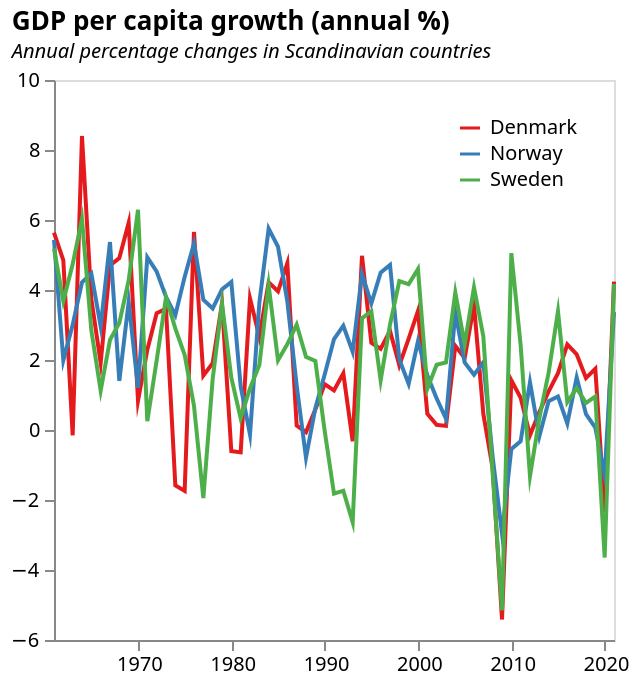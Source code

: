 {
  "$schema": "https://vega.github.io/schema/vega-lite/v5.json",
  "title": {
    "text": "GDP per capita growth (annual %)",
    "subtitle": "Annual percentage changes in Scandinavian countries",
    "subtitleFontStyle": "italic",
    "subtitleFontSize": 10,
    "anchor": "start",
    "color": "black"
  },
  "data": {
    "values": [
      {
        "Country Name": "Denmark",
        "Indicator Name": "GDP per capita growth (annual %)",
        "Year": "1961",
        "GDP growth (annual %)": 5.638743553
      },
      {
        "Country Name": "Denmark",
        "Indicator Name": "GDP per capita growth (annual %)",
        "Year": "1962",
        "GDP growth (annual %)": 4.847446966
      },
      {
        "Country Name": "Denmark",
        "Indicator Name": "GDP per capita growth (annual %)",
        "Year": "1963",
        "GDP growth (annual %)": -0.152610055
      },
      {
        "Country Name": "Denmark",
        "Indicator Name": "GDP per capita growth (annual %)",
        "Year": "1964",
        "GDP growth (annual %)": 8.400119265
      },
      {
        "Country Name": "Denmark",
        "Indicator Name": "GDP per capita growth (annual %)",
        "Year": "1965",
        "GDP growth (annual %)": 3.743684868
      },
      {
        "Country Name": "Denmark",
        "Indicator Name": "GDP per capita growth (annual %)",
        "Year": "1966",
        "GDP growth (annual %)": 1.919198017
      },
      {
        "Country Name": "Denmark",
        "Indicator Name": "GDP per capita growth (annual %)",
        "Year": "1967",
        "GDP growth (annual %)": 4.70161895
      },
      {
        "Country Name": "Denmark",
        "Indicator Name": "GDP per capita growth (annual %)",
        "Year": "1968",
        "GDP growth (annual %)": 4.912387623
      },
      {
        "Country Name": "Denmark",
        "Indicator Name": "GDP per capita growth (annual %)",
        "Year": "1969",
        "GDP growth (annual %)": 5.921884888
      },
      {
        "Country Name": "Denmark",
        "Indicator Name": "GDP per capita growth (annual %)",
        "Year": "1970",
        "GDP growth (annual %)": 0.836281146
      },
      {
        "Country Name": "Denmark",
        "Indicator Name": "GDP per capita growth (annual %)",
        "Year": "1971",
        "GDP growth (annual %)": 2.291699419
      },
      {
        "Country Name": "Denmark",
        "Indicator Name": "GDP per capita growth (annual %)",
        "Year": "1972",
        "GDP growth (annual %)": 3.336615093
      },
      {
        "Country Name": "Denmark",
        "Indicator Name": "GDP per capita growth (annual %)",
        "Year": "1973",
        "GDP growth (annual %)": 3.465614309
      },
      {
        "Country Name": "Denmark",
        "Indicator Name": "GDP per capita growth (annual %)",
        "Year": "1974",
        "GDP growth (annual %)": -1.581692398
      },
      {
        "Country Name": "Denmark",
        "Indicator Name": "GDP per capita growth (annual %)",
        "Year": "1975",
        "GDP growth (annual %)": -1.74030563
      },
      {
        "Country Name": "Denmark",
        "Indicator Name": "GDP per capita growth (annual %)",
        "Year": "1976",
        "GDP growth (annual %)": 5.658698172
      },
      {
        "Country Name": "Denmark",
        "Indicator Name": "GDP per capita growth (annual %)",
        "Year": "1977",
        "GDP growth (annual %)": 1.553514127
      },
      {
        "Country Name": "Denmark",
        "Indicator Name": "GDP per capita growth (annual %)",
        "Year": "1978",
        "GDP growth (annual %)": 1.909290198
      },
      {
        "Country Name": "Denmark",
        "Indicator Name": "GDP per capita growth (annual %)",
        "Year": "1979",
        "GDP growth (annual %)": 3.614290364
      },
      {
        "Country Name": "Denmark",
        "Indicator Name": "GDP per capita growth (annual %)",
        "Year": "1980",
        "GDP growth (annual %)": -0.603929078
      },
      {
        "Country Name": "Denmark",
        "Indicator Name": "GDP per capita growth (annual %)",
        "Year": "1981",
        "GDP growth (annual %)": -0.63790415
      },
      {
        "Country Name": "Denmark",
        "Indicator Name": "GDP per capita growth (annual %)",
        "Year": "1982",
        "GDP growth (annual %)": 3.760789428
      },
      {
        "Country Name": "Denmark",
        "Indicator Name": "GDP per capita growth (annual %)",
        "Year": "1983",
        "GDP growth (annual %)": 2.666544948
      },
      {
        "Country Name": "Denmark",
        "Indicator Name": "GDP per capita growth (annual %)",
        "Year": "1984",
        "GDP growth (annual %)": 4.220711027
      },
      {
        "Country Name": "Denmark",
        "Indicator Name": "GDP per capita growth (annual %)",
        "Year": "1985",
        "GDP growth (annual %)": 3.96161087
      },
      {
        "Country Name": "Denmark",
        "Indicator Name": "GDP per capita growth (annual %)",
        "Year": "1986",
        "GDP growth (annual %)": 4.763986084
      },
      {
        "Country Name": "Denmark",
        "Indicator Name": "GDP per capita growth (annual %)",
        "Year": "1987",
        "GDP growth (annual %)": 0.127360299
      },
      {
        "Country Name": "Denmark",
        "Indicator Name": "GDP per capita growth (annual %)",
        "Year": "1988",
        "GDP growth (annual %)": -0.062176179
      },
      {
        "Country Name": "Denmark",
        "Indicator Name": "GDP per capita growth (annual %)",
        "Year": "1989",
        "GDP growth (annual %)": 0.584830839
      },
      {
        "Country Name": "Denmark",
        "Indicator Name": "GDP per capita growth (annual %)",
        "Year": "1990",
        "GDP growth (annual %)": 1.310525163
      },
      {
        "Country Name": "Denmark",
        "Indicator Name": "GDP per capita growth (annual %)",
        "Year": "1991",
        "GDP growth (annual %)": 1.130840198
      },
      {
        "Country Name": "Denmark",
        "Indicator Name": "GDP per capita growth (annual %)",
        "Year": "1992",
        "GDP growth (annual %)": 1.620420852
      },
      {
        "Country Name": "Denmark",
        "Indicator Name": "GDP per capita growth (annual %)",
        "Year": "1993",
        "GDP growth (annual %)": -0.32195993
      },
      {
        "Country Name": "Denmark",
        "Indicator Name": "GDP per capita growth (annual %)",
        "Year": "1994",
        "GDP growth (annual %)": 4.977347179
      },
      {
        "Country Name": "Denmark",
        "Indicator Name": "GDP per capita growth (annual %)",
        "Year": "1995",
        "GDP growth (annual %)": 2.492248169
      },
      {
        "Country Name": "Denmark",
        "Indicator Name": "GDP per capita growth (annual %)",
        "Year": "1996",
        "GDP growth (annual %)": 2.319405698
      },
      {
        "Country Name": "Denmark",
        "Indicator Name": "GDP per capita growth (annual %)",
        "Year": "1997",
        "GDP growth (annual %)": 2.832664465
      },
      {
        "Country Name": "Denmark",
        "Indicator Name": "GDP per capita growth (annual %)",
        "Year": "1998",
        "GDP growth (annual %)": 1.847613945
      },
      {
        "Country Name": "Denmark",
        "Indicator Name": "GDP per capita growth (annual %)",
        "Year": "1999",
        "GDP growth (annual %)": 2.60794426
      },
      {
        "Country Name": "Denmark",
        "Indicator Name": "GDP per capita growth (annual %)",
        "Year": "2000",
        "GDP growth (annual %)": 3.400684546
      },
      {
        "Country Name": "Denmark",
        "Indicator Name": "GDP per capita growth (annual %)",
        "Year": "2001",
        "GDP growth (annual %)": 0.462534295
      },
      {
        "Country Name": "Denmark",
        "Indicator Name": "GDP per capita growth (annual %)",
        "Year": "2002",
        "GDP growth (annual %)": 0.145880727
      },
      {
        "Country Name": "Denmark",
        "Indicator Name": "GDP per capita growth (annual %)",
        "Year": "2003",
        "GDP growth (annual %)": 0.117358167
      },
      {
        "Country Name": "Denmark",
        "Indicator Name": "GDP per capita growth (annual %)",
        "Year": "2004",
        "GDP growth (annual %)": 2.403233997
      },
      {
        "Country Name": "Denmark",
        "Indicator Name": "GDP per capita growth (annual %)",
        "Year": "2005",
        "GDP growth (annual %)": 2.055110516
      },
      {
        "Country Name": "Denmark",
        "Indicator Name": "GDP per capita growth (annual %)",
        "Year": "2006",
        "GDP growth (annual %)": 3.572063464
      },
      {
        "Country Name": "Denmark",
        "Indicator Name": "GDP per capita growth (annual %)",
        "Year": "2007",
        "GDP growth (annual %)": 0.462731494
      },
      {
        "Country Name": "Denmark",
        "Indicator Name": "GDP per capita growth (annual %)",
        "Year": "2008",
        "GDP growth (annual %)": -1.094842128
      },
      {
        "Country Name": "Denmark",
        "Indicator Name": "GDP per capita growth (annual %)",
        "Year": "2009",
        "GDP growth (annual %)": -5.414013999
      },
      {
        "Country Name": "Denmark",
        "Indicator Name": "GDP per capita growth (annual %)",
        "Year": "2010",
        "GDP growth (annual %)": 1.419486631
      },
      {
        "Country Name": "Denmark",
        "Indicator Name": "GDP per capita growth (annual %)",
        "Year": "2011",
        "GDP growth (annual %)": 0.920393685
      },
      {
        "Country Name": "Denmark",
        "Indicator Name": "GDP per capita growth (annual %)",
        "Year": "2012",
        "GDP growth (annual %)": -0.149916088
      },
      {
        "Country Name": "Denmark",
        "Indicator Name": "GDP per capita growth (annual %)",
        "Year": "2013",
        "GDP growth (annual %)": 0.513424428
      },
      {
        "Country Name": "Denmark",
        "Indicator Name": "GDP per capita growth (annual %)",
        "Year": "2014",
        "GDP growth (annual %)": 1.105433466
      },
      {
        "Country Name": "Denmark",
        "Indicator Name": "GDP per capita growth (annual %)",
        "Year": "2015",
        "GDP growth (annual %)": 1.622166258
      },
      {
        "Country Name": "Denmark",
        "Indicator Name": "GDP per capita growth (annual %)",
        "Year": "2016",
        "GDP growth (annual %)": 2.443368874
      },
      {
        "Country Name": "Denmark",
        "Indicator Name": "GDP per capita growth (annual %)",
        "Year": "2017",
        "GDP growth (annual %)": 2.162355113
      },
      {
        "Country Name": "Denmark",
        "Indicator Name": "GDP per capita growth (annual %)",
        "Year": "2018",
        "GDP growth (annual %)": 1.485085157
      },
      {
        "Country Name": "Denmark",
        "Indicator Name": "GDP per capita growth (annual %)",
        "Year": "2019",
        "GDP growth (annual %)": 1.749614095
      },
      {
        "Country Name": "Denmark",
        "Indicator Name": "GDP per capita growth (annual %)",
        "Year": "2020",
        "GDP growth (annual %)": -2.347336032
      },
      {
        "Country Name": "Denmark",
        "Indicator Name": "GDP per capita growth (annual %)",
        "Year": "2021",
        "GDP growth (annual %)": 4.240658413
      },
      {
        "Country Name": "Norway",
        "Indicator Name": "GDP per capita growth (annual %)",
        "Year": "1961",
        "GDP growth (annual %)": 5.432493155
      },
      {
        "Country Name": "Norway",
        "Indicator Name": "GDP per capita growth (annual %)",
        "Year": "1962",
        "GDP growth (annual %)": 1.991245519
      },
      {
        "Country Name": "Norway",
        "Indicator Name": "GDP per capita growth (annual %)",
        "Year": "1963",
        "GDP growth (annual %)": 3.003259317
      },
      {
        "Country Name": "Norway",
        "Indicator Name": "GDP per capita growth (annual %)",
        "Year": "1964",
        "GDP growth (annual %)": 4.219393699
      },
      {
        "Country Name": "Norway",
        "Indicator Name": "GDP per capita growth (annual %)",
        "Year": "1965",
        "GDP growth (annual %)": 4.470367905
      },
      {
        "Country Name": "Norway",
        "Indicator Name": "GDP per capita growth (annual %)",
        "Year": "1966",
        "GDP growth (annual %)": 2.961201558
      },
      {
        "Country Name": "Norway",
        "Indicator Name": "GDP per capita growth (annual %)",
        "Year": "1967",
        "GDP growth (annual %)": 5.370915608
      },
      {
        "Country Name": "Norway",
        "Indicator Name": "GDP per capita growth (annual %)",
        "Year": "1968",
        "GDP growth (annual %)": 1.403879661
      },
      {
        "Country Name": "Norway",
        "Indicator Name": "GDP per capita growth (annual %)",
        "Year": "1969",
        "GDP growth (annual %)": 3.656641879
      },
      {
        "Country Name": "Norway",
        "Indicator Name": "GDP per capita growth (annual %)",
        "Year": "1970",
        "GDP growth (annual %)": 1.205350007
      },
      {
        "Country Name": "Norway",
        "Indicator Name": "GDP per capita growth (annual %)",
        "Year": "1971",
        "GDP growth (annual %)": 4.933926362
      },
      {
        "Country Name": "Norway",
        "Indicator Name": "GDP per capita growth (annual %)",
        "Year": "1972",
        "GDP growth (annual %)": 4.528126807
      },
      {
        "Country Name": "Norway",
        "Indicator Name": "GDP per capita growth (annual %)",
        "Year": "1973",
        "GDP growth (annual %)": 3.804257512
      },
      {
        "Country Name": "Norway",
        "Indicator Name": "GDP per capita growth (annual %)",
        "Year": "1974",
        "GDP growth (annual %)": 3.28031994
      },
      {
        "Country Name": "Norway",
        "Indicator Name": "GDP per capita growth (annual %)",
        "Year": "1975",
        "GDP growth (annual %)": 4.374523921
      },
      {
        "Country Name": "Norway",
        "Indicator Name": "GDP per capita growth (annual %)",
        "Year": "1976",
        "GDP growth (annual %)": 5.330219758
      },
      {
        "Country Name": "Norway",
        "Indicator Name": "GDP per capita growth (annual %)",
        "Year": "1977",
        "GDP growth (annual %)": 3.721429201
      },
      {
        "Country Name": "Norway",
        "Indicator Name": "GDP per capita growth (annual %)",
        "Year": "1978",
        "GDP growth (annual %)": 3.473600767
      },
      {
        "Country Name": "Norway",
        "Indicator Name": "GDP per capita growth (annual %)",
        "Year": "1979",
        "GDP growth (annual %)": 4.017607859
      },
      {
        "Country Name": "Norway",
        "Indicator Name": "GDP per capita growth (annual %)",
        "Year": "1980",
        "GDP growth (annual %)": 4.229298865
      },
      {
        "Country Name": "Norway",
        "Indicator Name": "GDP per capita growth (annual %)",
        "Year": "1981",
        "GDP growth (annual %)": 1.249296097
      },
      {
        "Country Name": "Norway",
        "Indicator Name": "GDP per capita growth (annual %)",
        "Year": "1982",
        "GDP growth (annual %)": -0.13211298
      },
      {
        "Country Name": "Norway",
        "Indicator Name": "GDP per capita growth (annual %)",
        "Year": "1983",
        "GDP growth (annual %)": 3.629165276
      },
      {
        "Country Name": "Norway",
        "Indicator Name": "GDP per capita growth (annual %)",
        "Year": "1984",
        "GDP growth (annual %)": 5.753542344
      },
      {
        "Country Name": "Norway",
        "Indicator Name": "GDP per capita growth (annual %)",
        "Year": "1985",
        "GDP growth (annual %)": 5.237729582
      },
      {
        "Country Name": "Norway",
        "Indicator Name": "GDP per capita growth (annual %)",
        "Year": "1986",
        "GDP growth (annual %)": 3.671806783
      },
      {
        "Country Name": "Norway",
        "Indicator Name": "GDP per capita growth (annual %)",
        "Year": "1987",
        "GDP growth (annual %)": 1.278257279
      },
      {
        "Country Name": "Norway",
        "Indicator Name": "GDP per capita growth (annual %)",
        "Year": "1988",
        "GDP growth (annual %)": -0.79045592
      },
      {
        "Country Name": "Norway",
        "Indicator Name": "GDP per capita growth (annual %)",
        "Year": "1989",
        "GDP growth (annual %)": 0.622056009
      },
      {
        "Country Name": "Norway",
        "Indicator Name": "GDP per capita growth (annual %)",
        "Year": "1990",
        "GDP growth (annual %)": 1.582220916
      },
      {
        "Country Name": "Norway",
        "Indicator Name": "GDP per capita growth (annual %)",
        "Year": "1991",
        "GDP growth (annual %)": 2.594687444
      },
      {
        "Country Name": "Norway",
        "Indicator Name": "GDP per capita growth (annual %)",
        "Year": "1992",
        "GDP growth (annual %)": 2.978306474
      },
      {
        "Country Name": "Norway",
        "Indicator Name": "GDP per capita growth (annual %)",
        "Year": "1993",
        "GDP growth (annual %)": 2.234977116
      },
      {
        "Country Name": "Norway",
        "Indicator Name": "GDP per capita growth (annual %)",
        "Year": "1994",
        "GDP growth (annual %)": 4.458953888
      },
      {
        "Country Name": "Norway",
        "Indicator Name": "GDP per capita growth (annual %)",
        "Year": "1995",
        "GDP growth (annual %)": 3.616194623
      },
      {
        "Country Name": "Norway",
        "Indicator Name": "GDP per capita growth (annual %)",
        "Year": "1996",
        "GDP growth (annual %)": 4.496926706
      },
      {
        "Country Name": "Norway",
        "Indicator Name": "GDP per capita growth (annual %)",
        "Year": "1997",
        "GDP growth (annual %)": 4.715263835
      },
      {
        "Country Name": "Norway",
        "Indicator Name": "GDP per capita growth (annual %)",
        "Year": "1998",
        "GDP growth (annual %)": 2.015205256
      },
      {
        "Country Name": "Norway",
        "Indicator Name": "GDP per capita growth (annual %)",
        "Year": "1999",
        "GDP growth (annual %)": 1.316706803
      },
      {
        "Country Name": "Norway",
        "Indicator Name": "GDP per capita growth (annual %)",
        "Year": "2000",
        "GDP growth (annual %)": 2.537301756
      },
      {
        "Country Name": "Norway",
        "Indicator Name": "GDP per capita growth (annual %)",
        "Year": "2001",
        "GDP growth (annual %)": 1.559548852
      },
      {
        "Country Name": "Norway",
        "Indicator Name": "GDP per capita growth (annual %)",
        "Year": "2002",
        "GDP growth (annual %)": 0.900636375
      },
      {
        "Country Name": "Norway",
        "Indicator Name": "GDP per capita growth (annual %)",
        "Year": "2003",
        "GDP growth (annual %)": 0.319967274
      },
      {
        "Country Name": "Norway",
        "Indicator Name": "GDP per capita growth (annual %)",
        "Year": "2004",
        "GDP growth (annual %)": 3.356838854
      },
      {
        "Country Name": "Norway",
        "Indicator Name": "GDP per capita growth (annual %)",
        "Year": "2005",
        "GDP growth (annual %)": 1.928840748
      },
      {
        "Country Name": "Norway",
        "Indicator Name": "GDP per capita growth (annual %)",
        "Year": "2006",
        "GDP growth (annual %)": 1.578419866
      },
      {
        "Country Name": "Norway",
        "Indicator Name": "GDP per capita growth (annual %)",
        "Year": "2007",
        "GDP growth (annual %)": 1.934064976
      },
      {
        "Country Name": "Norway",
        "Indicator Name": "GDP per capita growth (annual %)",
        "Year": "2008",
        "GDP growth (annual %)": -0.76815344
      },
      {
        "Country Name": "Norway",
        "Indicator Name": "GDP per capita growth (annual %)",
        "Year": "2009",
        "GDP growth (annual %)": -2.958585549
      },
      {
        "Country Name": "Norway",
        "Indicator Name": "GDP per capita growth (annual %)",
        "Year": "2010",
        "GDP growth (annual %)": -0.54479433
      },
      {
        "Country Name": "Norway",
        "Indicator Name": "GDP per capita growth (annual %)",
        "Year": "2011",
        "GDP growth (annual %)": -0.320026519
      },
      {
        "Country Name": "Norway",
        "Indicator Name": "GDP per capita growth (annual %)",
        "Year": "2012",
        "GDP growth (annual %)": 1.362984873
      },
      {
        "Country Name": "Norway",
        "Indicator Name": "GDP per capita growth (annual %)",
        "Year": "2013",
        "GDP growth (annual %)": -0.180216051
      },
      {
        "Country Name": "Norway",
        "Indicator Name": "GDP per capita growth (annual %)",
        "Year": "2014",
        "GDP growth (annual %)": 0.826056236
      },
      {
        "Country Name": "Norway",
        "Indicator Name": "GDP per capita growth (annual %)",
        "Year": "2015",
        "GDP growth (annual %)": 0.957500763
      },
      {
        "Country Name": "Norway",
        "Indicator Name": "GDP per capita growth (annual %)",
        "Year": "2016",
        "GDP growth (annual %)": 0.18505968
      },
      {
        "Country Name": "Norway",
        "Indicator Name": "GDP per capita growth (annual %)",
        "Year": "2017",
        "GDP growth (annual %)": 1.500180926
      },
      {
        "Country Name": "Norway",
        "Indicator Name": "GDP per capita growth (annual %)",
        "Year": "2018",
        "GDP growth (annual %)": 0.453550486
      },
      {
        "Country Name": "Norway",
        "Indicator Name": "GDP per capita growth (annual %)",
        "Year": "2019",
        "GDP growth (annual %)": 0.067992626
      },
      {
        "Country Name": "Norway",
        "Indicator Name": "GDP per capita growth (annual %)",
        "Year": "2020",
        "GDP growth (annual %)": -1.300000154
      },
      {
        "Country Name": "Norway",
        "Indicator Name": "GDP per capita growth (annual %)",
        "Year": "2021",
        "GDP growth (annual %)": 3.368398954
      },
      {
        "Country Name": "Sweden",
        "Indicator Name": "GDP per capita growth (annual %)",
        "Year": "1961",
        "GDP growth (annual %)": 5.184618708
      },
      {
        "Country Name": "Sweden",
        "Indicator Name": "GDP per capita growth (annual %)",
        "Year": "1962",
        "GDP growth (annual %)": 3.685605013
      },
      {
        "Country Name": "Sweden",
        "Indicator Name": "GDP per capita growth (annual %)",
        "Year": "1963",
        "GDP growth (annual %)": 4.735939875
      },
      {
        "Country Name": "Sweden",
        "Indicator Name": "GDP per capita growth (annual %)",
        "Year": "1964",
        "GDP growth (annual %)": 6.026059128
      },
      {
        "Country Name": "Sweden",
        "Indicator Name": "GDP per capita growth (annual %)",
        "Year": "1965",
        "GDP growth (annual %)": 2.848259778
      },
      {
        "Country Name": "Sweden",
        "Indicator Name": "GDP per capita growth (annual %)",
        "Year": "1966",
        "GDP growth (annual %)": 1.123989568
      },
      {
        "Country Name": "Sweden",
        "Indicator Name": "GDP per capita growth (annual %)",
        "Year": "1967",
        "GDP growth (annual %)": 2.575374756
      },
      {
        "Country Name": "Sweden",
        "Indicator Name": "GDP per capita growth (annual %)",
        "Year": "1968",
        "GDP growth (annual %)": 3.057694231
      },
      {
        "Country Name": "Sweden",
        "Indicator Name": "GDP per capita growth (annual %)",
        "Year": "1969",
        "GDP growth (annual %)": 4.27371522
      },
      {
        "Country Name": "Sweden",
        "Indicator Name": "GDP per capita growth (annual %)",
        "Year": "1970",
        "GDP growth (annual %)": 6.292337745
      },
      {
        "Country Name": "Sweden",
        "Indicator Name": "GDP per capita growth (annual %)",
        "Year": "1971",
        "GDP growth (annual %)": 0.252434855
      },
      {
        "Country Name": "Sweden",
        "Indicator Name": "GDP per capita growth (annual %)",
        "Year": "1972",
        "GDP growth (annual %)": 1.986921339
      },
      {
        "Country Name": "Sweden",
        "Indicator Name": "GDP per capita growth (annual %)",
        "Year": "1973",
        "GDP growth (annual %)": 3.788932053
      },
      {
        "Country Name": "Sweden",
        "Indicator Name": "GDP per capita growth (annual %)",
        "Year": "1974",
        "GDP growth (annual %)": 2.899184813
      },
      {
        "Country Name": "Sweden",
        "Indicator Name": "GDP per capita growth (annual %)",
        "Year": "1975",
        "GDP growth (annual %)": 2.146253219
      },
      {
        "Country Name": "Sweden",
        "Indicator Name": "GDP per capita growth (annual %)",
        "Year": "1976",
        "GDP growth (annual %)": 0.691238123
      },
      {
        "Country Name": "Sweden",
        "Indicator Name": "GDP per capita growth (annual %)",
        "Year": "1977",
        "GDP growth (annual %)": -1.945127147
      },
      {
        "Country Name": "Sweden",
        "Indicator Name": "GDP per capita growth (annual %)",
        "Year": "1978",
        "GDP growth (annual %)": 1.455733753
      },
      {
        "Country Name": "Sweden",
        "Indicator Name": "GDP per capita growth (annual %)",
        "Year": "1979",
        "GDP growth (annual %)": 3.613647519
      },
      {
        "Country Name": "Sweden",
        "Indicator Name": "GDP per capita growth (annual %)",
        "Year": "1980",
        "GDP growth (annual %)": 1.493733159
      },
      {
        "Country Name": "Sweden",
        "Indicator Name": "GDP per capita growth (annual %)",
        "Year": "1981",
        "GDP growth (annual %)": 0.334436786
      },
      {
        "Country Name": "Sweden",
        "Indicator Name": "GDP per capita growth (annual %)",
        "Year": "1982",
        "GDP growth (annual %)": 1.19077538
      },
      {
        "Country Name": "Sweden",
        "Indicator Name": "GDP per capita growth (annual %)",
        "Year": "1983",
        "GDP growth (annual %)": 1.85451508
      },
      {
        "Country Name": "Sweden",
        "Indicator Name": "GDP per capita growth (annual %)",
        "Year": "1984",
        "GDP growth (annual %)": 4.134865287
      },
      {
        "Country Name": "Sweden",
        "Indicator Name": "GDP per capita growth (annual %)",
        "Year": "1985",
        "GDP growth (annual %)": 1.991774101
      },
      {
        "Country Name": "Sweden",
        "Indicator Name": "GDP per capita growth (annual %)",
        "Year": "1986",
        "GDP growth (annual %)": 2.452772613
      },
      {
        "Country Name": "Sweden",
        "Indicator Name": "GDP per capita growth (annual %)",
        "Year": "1987",
        "GDP growth (annual %)": 3.009547766
      },
      {
        "Country Name": "Sweden",
        "Indicator Name": "GDP per capita growth (annual %)",
        "Year": "1988",
        "GDP growth (annual %)": 2.088760519
      },
      {
        "Country Name": "Sweden",
        "Indicator Name": "GDP per capita growth (annual %)",
        "Year": "1989",
        "GDP growth (annual %)": 1.972191268
      },
      {
        "Country Name": "Sweden",
        "Indicator Name": "GDP per capita growth (annual %)",
        "Year": "1990",
        "GDP growth (annual %)": -0.020759176
      },
      {
        "Country Name": "Sweden",
        "Indicator Name": "GDP per capita growth (annual %)",
        "Year": "1991",
        "GDP growth (annual %)": -1.817515173
      },
      {
        "Country Name": "Sweden",
        "Indicator Name": "GDP per capita growth (annual %)",
        "Year": "1992",
        "GDP growth (annual %)": -1.736630357
      },
      {
        "Country Name": "Sweden",
        "Indicator Name": "GDP per capita growth (annual %)",
        "Year": "1993",
        "GDP growth (annual %)": -2.632808452
      },
      {
        "Country Name": "Sweden",
        "Indicator Name": "GDP per capita growth (annual %)",
        "Year": "1994",
        "GDP growth (annual %)": 3.1939554
      },
      {
        "Country Name": "Sweden",
        "Indicator Name": "GDP per capita growth (annual %)",
        "Year": "1995",
        "GDP growth (annual %)": 3.391269115
      },
      {
        "Country Name": "Sweden",
        "Indicator Name": "GDP per capita growth (annual %)",
        "Year": "1996",
        "GDP growth (annual %)": 1.417924238
      },
      {
        "Country Name": "Sweden",
        "Indicator Name": "GDP per capita growth (annual %)",
        "Year": "1997",
        "GDP growth (annual %)": 3.011523033
      },
      {
        "Country Name": "Sweden",
        "Indicator Name": "GDP per capita growth (annual %)",
        "Year": "1998",
        "GDP growth (annual %)": 4.253946709
      },
      {
        "Country Name": "Sweden",
        "Indicator Name": "GDP per capita growth (annual %)",
        "Year": "1999",
        "GDP growth (annual %)": 4.165978928
      },
      {
        "Country Name": "Sweden",
        "Indicator Name": "GDP per capita growth (annual %)",
        "Year": "2000",
        "GDP growth (annual %)": 4.598254794
      },
      {
        "Country Name": "Sweden",
        "Indicator Name": "GDP per capita growth (annual %)",
        "Year": "2001",
        "GDP growth (annual %)": 1.177501892
      },
      {
        "Country Name": "Sweden",
        "Indicator Name": "GDP per capita growth (annual %)",
        "Year": "2002",
        "GDP growth (annual %)": 1.864873974
      },
      {
        "Country Name": "Sweden",
        "Indicator Name": "GDP per capita growth (annual %)",
        "Year": "2003",
        "GDP growth (annual %)": 1.929830384
      },
      {
        "Country Name": "Sweden",
        "Indicator Name": "GDP per capita growth (annual %)",
        "Year": "2004",
        "GDP growth (annual %)": 3.927306257
      },
      {
        "Country Name": "Sweden",
        "Indicator Name": "GDP per capita growth (annual %)",
        "Year": "2005",
        "GDP growth (annual %)": 2.44824844
      },
      {
        "Country Name": "Sweden",
        "Indicator Name": "GDP per capita growth (annual %)",
        "Year": "2006",
        "GDP growth (annual %)": 4.075714897
      },
      {
        "Country Name": "Sweden",
        "Indicator Name": "GDP per capita growth (annual %)",
        "Year": "2007",
        "GDP growth (annual %)": 2.675002671
      },
      {
        "Country Name": "Sweden",
        "Indicator Name": "GDP per capita growth (annual %)",
        "Year": "2008",
        "GDP growth (annual %)": -1.223069578
      },
      {
        "Country Name": "Sweden",
        "Indicator Name": "GDP per capita growth (annual %)",
        "Year": "2009",
        "GDP growth (annual %)": -5.151262729
      },
      {
        "Country Name": "Sweden",
        "Indicator Name": "GDP per capita growth (annual %)",
        "Year": "2010",
        "GDP growth (annual %)": 5.052678573
      },
      {
        "Country Name": "Sweden",
        "Indicator Name": "GDP per capita growth (annual %)",
        "Year": "2011",
        "GDP growth (annual %)": 2.418988511
      },
      {
        "Country Name": "Sweden",
        "Indicator Name": "GDP per capita growth (annual %)",
        "Year": "2012",
        "GDP growth (annual %)": -1.321002324
      },
      {
        "Country Name": "Sweden",
        "Indicator Name": "GDP per capita growth (annual %)",
        "Year": "2013",
        "GDP growth (annual %)": 0.333984863
      },
      {
        "Country Name": "Sweden",
        "Indicator Name": "GDP per capita growth (annual %)",
        "Year": "2014",
        "GDP growth (annual %)": 1.644244006
      },
      {
        "Country Name": "Sweden",
        "Indicator Name": "GDP per capita growth (annual %)",
        "Year": "2015",
        "GDP growth (annual %)": 3.390176296
      },
      {
        "Country Name": "Sweden",
        "Indicator Name": "GDP per capita growth (annual %)",
        "Year": "2016",
        "GDP growth (annual %)": 0.7961463
      },
      {
        "Country Name": "Sweden",
        "Indicator Name": "GDP per capita growth (annual %)",
        "Year": "2017",
        "GDP growth (annual %)": 1.195147571
      },
      {
        "Country Name": "Sweden",
        "Indicator Name": "GDP per capita growth (annual %)",
        "Year": "2018",
        "GDP growth (annual %)": 0.772577449
      },
      {
        "Country Name": "Sweden",
        "Indicator Name": "GDP per capita growth (annual %)",
        "Year": "2019",
        "GDP growth (annual %)": 0.957561656
      },
      {
        "Country Name": "Sweden",
        "Indicator Name": "GDP per capita growth (annual %)",
        "Year": "2020",
        "GDP growth (annual %)": -3.643079592
      },
      {
        "Country Name": "Sweden",
        "Indicator Name": "GDP per capita growth (annual %)",
        "Year": "2021",
        "GDP growth (annual %)": 4.173074337
      }
    ]
  },
  "height": 280,
  "width": 280,
  "mark": {
    "type": "line",
    "point": false
  },
  "encoding": {
    "x": {
      "field": "Year",
      "type": "temporal",
      "title": null,
      "axis": {
        "grid": false
      }
    },
    "y": {
      "field": "GDP growth (annual %)",
      "type": "quantitative",
      "title": null,
      "axis": {
        "grid": false
      }
    },
    "color": {
      "field": "Country Name",
      "type": "nominal",
      "scale": {
        "scheme": "set1"
      },
      "title": null,
      "legend": {
        "orient": "top-right"
      }
    }
  }
}